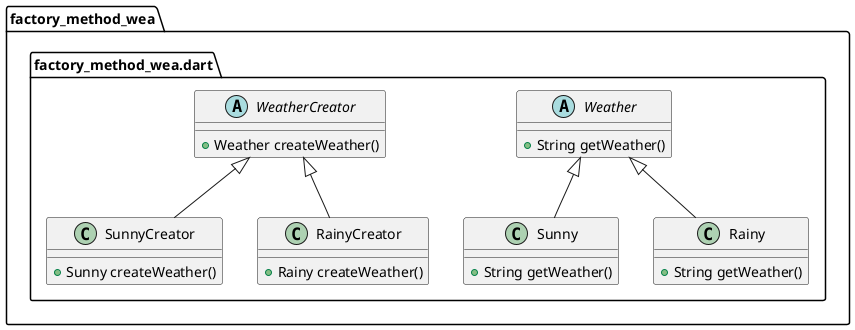 @startuml
set namespaceSeparator ::

abstract class "factory_method_wea::factory_method_wea.dart::Weather" {
  +String getWeather()
}

class "factory_method_wea::factory_method_wea.dart::Sunny" {
  +String getWeather()
}

"factory_method_wea::factory_method_wea.dart::Weather" <|-- "factory_method_wea::factory_method_wea.dart::Sunny"

class "factory_method_wea::factory_method_wea.dart::Rainy" {
  +String getWeather()
}

"factory_method_wea::factory_method_wea.dart::Weather" <|-- "factory_method_wea::factory_method_wea.dart::Rainy"

abstract class "factory_method_wea::factory_method_wea.dart::WeatherCreator" {
  +Weather createWeather()
}

class "factory_method_wea::factory_method_wea.dart::SunnyCreator" {
  +Sunny createWeather()
}

"factory_method_wea::factory_method_wea.dart::WeatherCreator" <|-- "factory_method_wea::factory_method_wea.dart::SunnyCreator"

class "factory_method_wea::factory_method_wea.dart::RainyCreator" {
  +Rainy createWeather()
}

"factory_method_wea::factory_method_wea.dart::WeatherCreator" <|-- "factory_method_wea::factory_method_wea.dart::RainyCreator"


@enduml